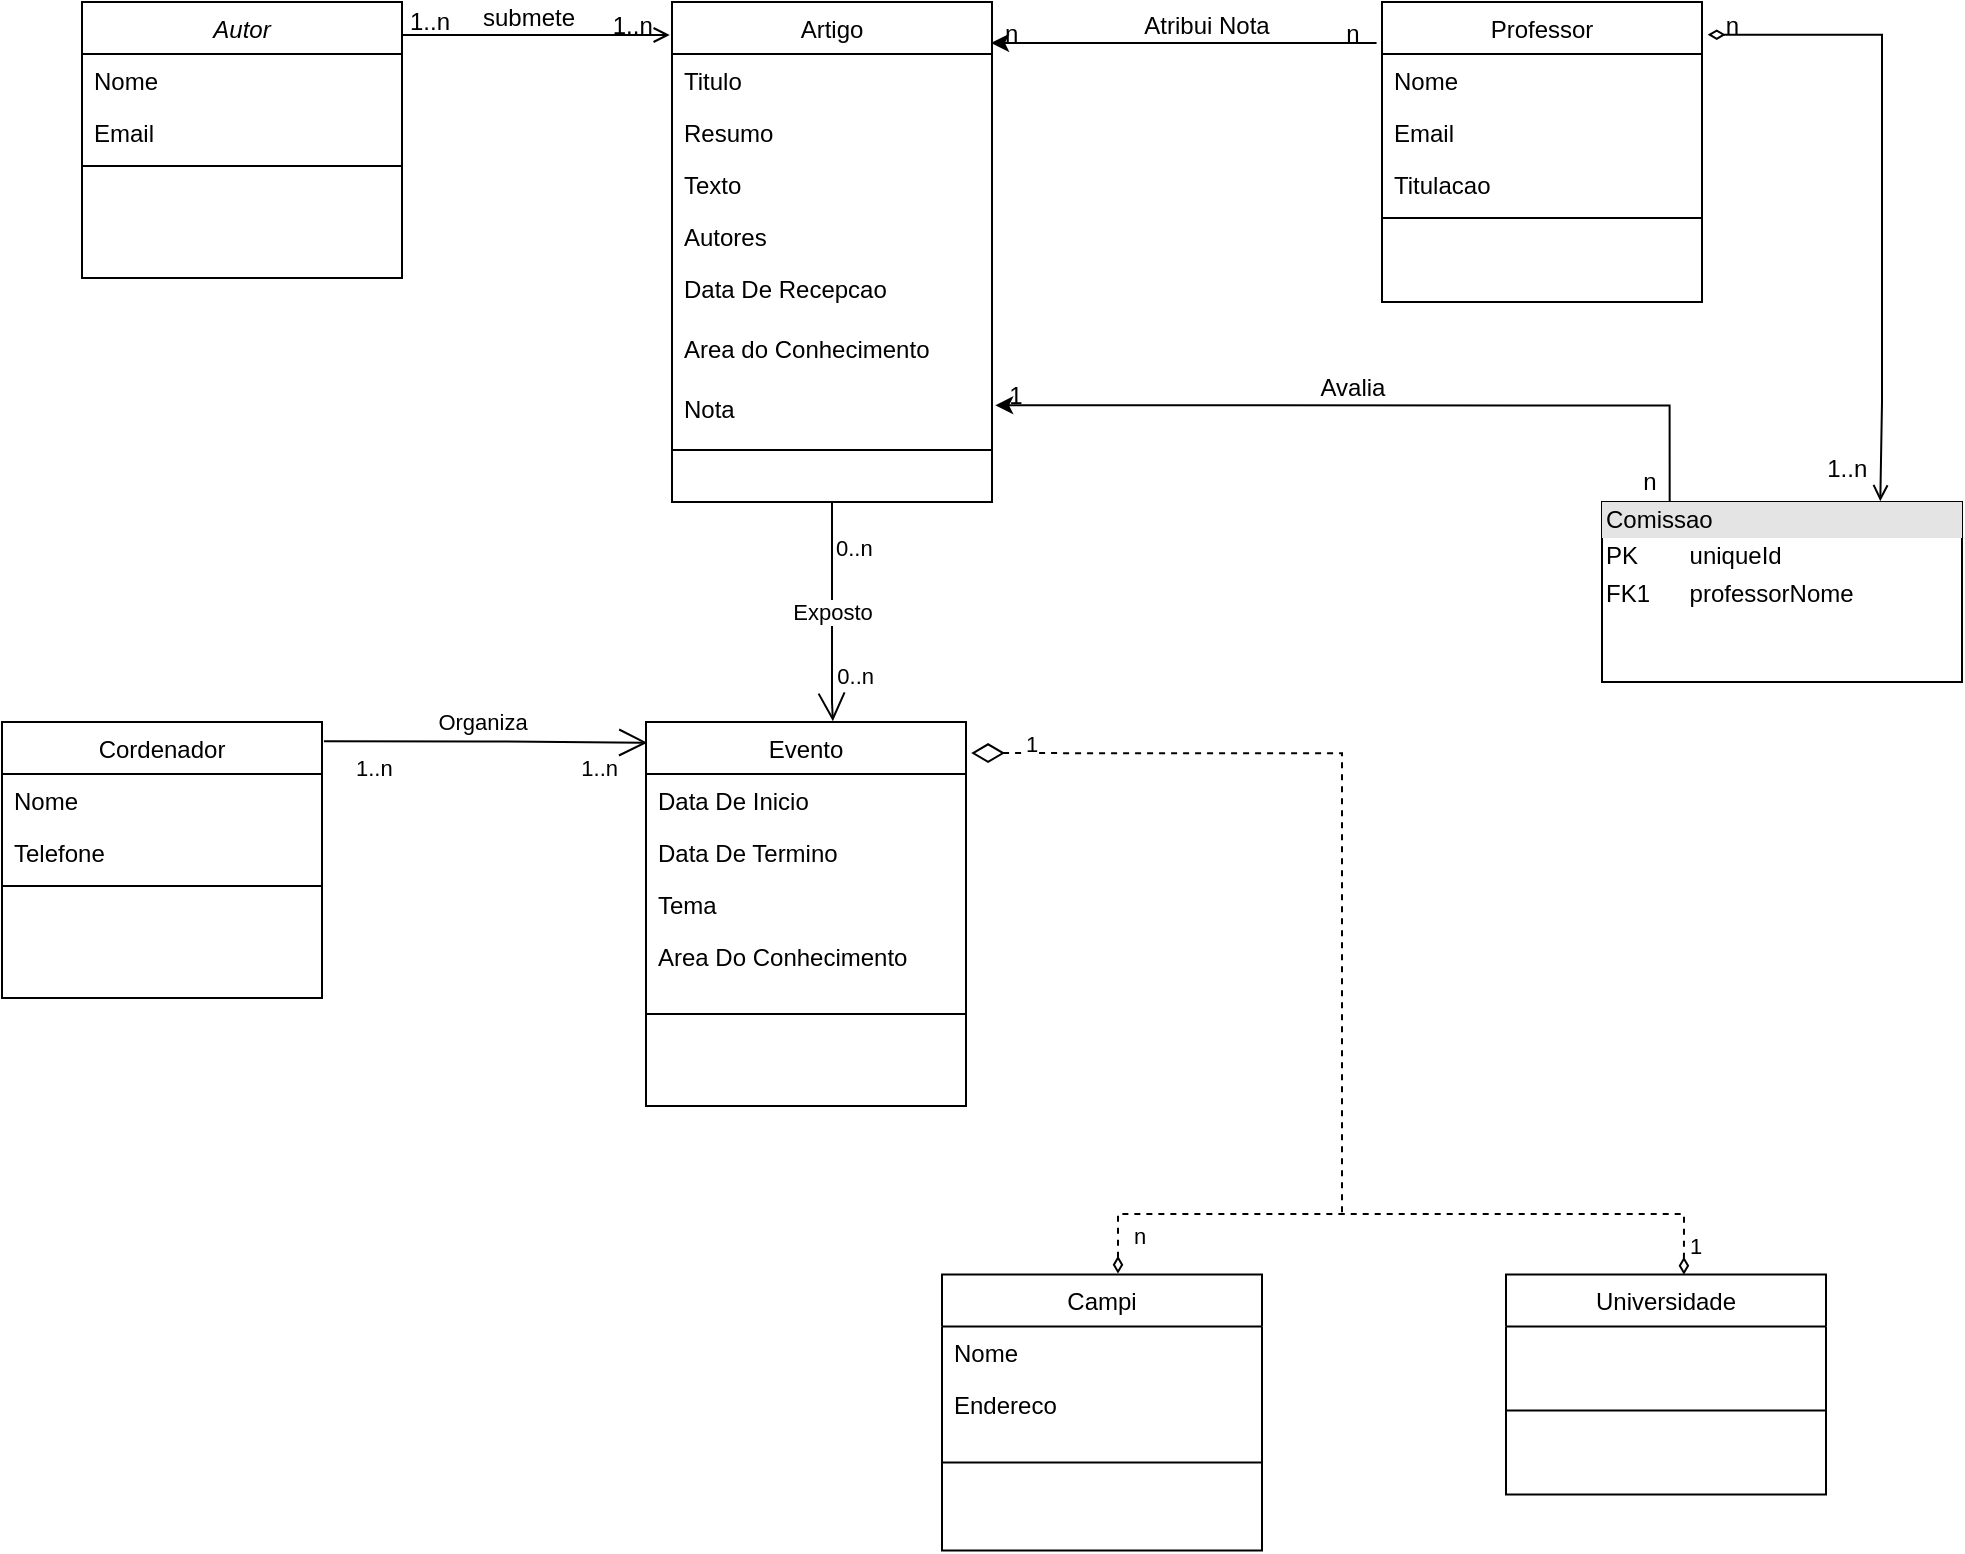 <mxfile version="23.1.2" type="github">
  <diagram id="C5RBs43oDa-KdzZeNtuy" name="Page-1">
    <mxGraphModel dx="1122" dy="680" grid="1" gridSize="10" guides="1" tooltips="1" connect="1" arrows="1" fold="1" page="1" pageScale="1" pageWidth="1169" pageHeight="827" math="0" shadow="0">
      <root>
        <mxCell id="WIyWlLk6GJQsqaUBKTNV-0" />
        <mxCell id="WIyWlLk6GJQsqaUBKTNV-1" parent="WIyWlLk6GJQsqaUBKTNV-0" />
        <mxCell id="zkfFHV4jXpPFQw0GAbJ--0" value="Autor" style="swimlane;fontStyle=2;align=center;verticalAlign=top;childLayout=stackLayout;horizontal=1;startSize=26;horizontalStack=0;resizeParent=1;resizeLast=0;collapsible=1;marginBottom=0;rounded=0;shadow=0;strokeWidth=1;" parent="WIyWlLk6GJQsqaUBKTNV-1" vertex="1">
          <mxGeometry x="210" y="10" width="160" height="138" as="geometry">
            <mxRectangle x="230" y="140" width="160" height="26" as="alternateBounds" />
          </mxGeometry>
        </mxCell>
        <mxCell id="zkfFHV4jXpPFQw0GAbJ--1" value="Nome " style="text;align=left;verticalAlign=top;spacingLeft=4;spacingRight=4;overflow=hidden;rotatable=0;points=[[0,0.5],[1,0.5]];portConstraint=eastwest;" parent="zkfFHV4jXpPFQw0GAbJ--0" vertex="1">
          <mxGeometry y="26" width="160" height="26" as="geometry" />
        </mxCell>
        <mxCell id="zkfFHV4jXpPFQw0GAbJ--2" value="Email" style="text;align=left;verticalAlign=top;spacingLeft=4;spacingRight=4;overflow=hidden;rotatable=0;points=[[0,0.5],[1,0.5]];portConstraint=eastwest;rounded=0;shadow=0;html=0;" parent="zkfFHV4jXpPFQw0GAbJ--0" vertex="1">
          <mxGeometry y="52" width="160" height="26" as="geometry" />
        </mxCell>
        <mxCell id="zkfFHV4jXpPFQw0GAbJ--4" value="" style="line;html=1;strokeWidth=1;align=left;verticalAlign=middle;spacingTop=-1;spacingLeft=3;spacingRight=3;rotatable=0;labelPosition=right;points=[];portConstraint=eastwest;" parent="zkfFHV4jXpPFQw0GAbJ--0" vertex="1">
          <mxGeometry y="78" width="160" height="8" as="geometry" />
        </mxCell>
        <mxCell id="zkfFHV4jXpPFQw0GAbJ--6" value="Cordenador" style="swimlane;fontStyle=0;align=center;verticalAlign=top;childLayout=stackLayout;horizontal=1;startSize=26;horizontalStack=0;resizeParent=1;resizeLast=0;collapsible=1;marginBottom=0;rounded=0;shadow=0;strokeWidth=1;" parent="WIyWlLk6GJQsqaUBKTNV-1" vertex="1">
          <mxGeometry x="170" y="370" width="160" height="138" as="geometry">
            <mxRectangle x="130" y="380" width="160" height="26" as="alternateBounds" />
          </mxGeometry>
        </mxCell>
        <mxCell id="zkfFHV4jXpPFQw0GAbJ--7" value="Nome" style="text;align=left;verticalAlign=top;spacingLeft=4;spacingRight=4;overflow=hidden;rotatable=0;points=[[0,0.5],[1,0.5]];portConstraint=eastwest;" parent="zkfFHV4jXpPFQw0GAbJ--6" vertex="1">
          <mxGeometry y="26" width="160" height="26" as="geometry" />
        </mxCell>
        <mxCell id="zkfFHV4jXpPFQw0GAbJ--8" value="Telefone" style="text;align=left;verticalAlign=top;spacingLeft=4;spacingRight=4;overflow=hidden;rotatable=0;points=[[0,0.5],[1,0.5]];portConstraint=eastwest;rounded=0;shadow=0;html=0;" parent="zkfFHV4jXpPFQw0GAbJ--6" vertex="1">
          <mxGeometry y="52" width="160" height="26" as="geometry" />
        </mxCell>
        <mxCell id="zkfFHV4jXpPFQw0GAbJ--9" value="" style="line;html=1;strokeWidth=1;align=left;verticalAlign=middle;spacingTop=-1;spacingLeft=3;spacingRight=3;rotatable=0;labelPosition=right;points=[];portConstraint=eastwest;" parent="zkfFHV4jXpPFQw0GAbJ--6" vertex="1">
          <mxGeometry y="78" width="160" height="8" as="geometry" />
        </mxCell>
        <mxCell id="zkfFHV4jXpPFQw0GAbJ--13" value="Evento" style="swimlane;fontStyle=0;align=center;verticalAlign=top;childLayout=stackLayout;horizontal=1;startSize=26;horizontalStack=0;resizeParent=1;resizeLast=0;collapsible=1;marginBottom=0;rounded=0;shadow=0;strokeWidth=1;" parent="WIyWlLk6GJQsqaUBKTNV-1" vertex="1">
          <mxGeometry x="492" y="370" width="160" height="192" as="geometry">
            <mxRectangle x="340" y="380" width="170" height="26" as="alternateBounds" />
          </mxGeometry>
        </mxCell>
        <mxCell id="zkfFHV4jXpPFQw0GAbJ--14" value="Data De Inicio" style="text;align=left;verticalAlign=top;spacingLeft=4;spacingRight=4;overflow=hidden;rotatable=0;points=[[0,0.5],[1,0.5]];portConstraint=eastwest;" parent="zkfFHV4jXpPFQw0GAbJ--13" vertex="1">
          <mxGeometry y="26" width="160" height="26" as="geometry" />
        </mxCell>
        <mxCell id="nHstZsmqk2tZnk4ZL1fs-62" value="Data De Termino" style="text;align=left;verticalAlign=top;spacingLeft=4;spacingRight=4;overflow=hidden;rotatable=0;points=[[0,0.5],[1,0.5]];portConstraint=eastwest;" vertex="1" parent="zkfFHV4jXpPFQw0GAbJ--13">
          <mxGeometry y="52" width="160" height="26" as="geometry" />
        </mxCell>
        <mxCell id="nHstZsmqk2tZnk4ZL1fs-63" value="Tema" style="text;align=left;verticalAlign=top;spacingLeft=4;spacingRight=4;overflow=hidden;rotatable=0;points=[[0,0.5],[1,0.5]];portConstraint=eastwest;" vertex="1" parent="zkfFHV4jXpPFQw0GAbJ--13">
          <mxGeometry y="78" width="160" height="26" as="geometry" />
        </mxCell>
        <mxCell id="nHstZsmqk2tZnk4ZL1fs-64" value="Area Do Conhecimento" style="text;align=left;verticalAlign=top;spacingLeft=4;spacingRight=4;overflow=hidden;rotatable=0;points=[[0,0.5],[1,0.5]];portConstraint=eastwest;" vertex="1" parent="zkfFHV4jXpPFQw0GAbJ--13">
          <mxGeometry y="104" width="160" height="26" as="geometry" />
        </mxCell>
        <mxCell id="zkfFHV4jXpPFQw0GAbJ--15" value="" style="line;html=1;strokeWidth=1;align=left;verticalAlign=middle;spacingTop=-1;spacingLeft=3;spacingRight=3;rotatable=0;labelPosition=right;points=[];portConstraint=eastwest;" parent="zkfFHV4jXpPFQw0GAbJ--13" vertex="1">
          <mxGeometry y="130" width="160" height="32" as="geometry" />
        </mxCell>
        <mxCell id="zkfFHV4jXpPFQw0GAbJ--17" value="Artigo" style="swimlane;fontStyle=0;align=center;verticalAlign=top;childLayout=stackLayout;horizontal=1;startSize=26;horizontalStack=0;resizeParent=1;resizeLast=0;collapsible=1;marginBottom=0;rounded=0;shadow=0;strokeWidth=1;" parent="WIyWlLk6GJQsqaUBKTNV-1" vertex="1">
          <mxGeometry x="505" y="10" width="160" height="250" as="geometry">
            <mxRectangle x="550" y="140" width="160" height="26" as="alternateBounds" />
          </mxGeometry>
        </mxCell>
        <mxCell id="zkfFHV4jXpPFQw0GAbJ--18" value="Titulo" style="text;align=left;verticalAlign=top;spacingLeft=4;spacingRight=4;overflow=hidden;rotatable=0;points=[[0,0.5],[1,0.5]];portConstraint=eastwest;" parent="zkfFHV4jXpPFQw0GAbJ--17" vertex="1">
          <mxGeometry y="26" width="160" height="26" as="geometry" />
        </mxCell>
        <mxCell id="zkfFHV4jXpPFQw0GAbJ--19" value="Resumo" style="text;align=left;verticalAlign=top;spacingLeft=4;spacingRight=4;overflow=hidden;rotatable=0;points=[[0,0.5],[1,0.5]];portConstraint=eastwest;rounded=0;shadow=0;html=0;" parent="zkfFHV4jXpPFQw0GAbJ--17" vertex="1">
          <mxGeometry y="52" width="160" height="26" as="geometry" />
        </mxCell>
        <mxCell id="zkfFHV4jXpPFQw0GAbJ--20" value="Texto" style="text;align=left;verticalAlign=top;spacingLeft=4;spacingRight=4;overflow=hidden;rotatable=0;points=[[0,0.5],[1,0.5]];portConstraint=eastwest;rounded=0;shadow=0;html=0;" parent="zkfFHV4jXpPFQw0GAbJ--17" vertex="1">
          <mxGeometry y="78" width="160" height="26" as="geometry" />
        </mxCell>
        <mxCell id="zkfFHV4jXpPFQw0GAbJ--21" value="Autores" style="text;align=left;verticalAlign=top;spacingLeft=4;spacingRight=4;overflow=hidden;rotatable=0;points=[[0,0.5],[1,0.5]];portConstraint=eastwest;rounded=0;shadow=0;html=0;" parent="zkfFHV4jXpPFQw0GAbJ--17" vertex="1">
          <mxGeometry y="104" width="160" height="26" as="geometry" />
        </mxCell>
        <mxCell id="zkfFHV4jXpPFQw0GAbJ--22" value="Data De Recepcao" style="text;align=left;verticalAlign=top;spacingLeft=4;spacingRight=4;overflow=hidden;rotatable=0;points=[[0,0.5],[1,0.5]];portConstraint=eastwest;rounded=0;shadow=0;html=0;" parent="zkfFHV4jXpPFQw0GAbJ--17" vertex="1">
          <mxGeometry y="130" width="160" height="30" as="geometry" />
        </mxCell>
        <mxCell id="nHstZsmqk2tZnk4ZL1fs-151" value="Area do Conhecimento" style="text;align=left;verticalAlign=top;spacingLeft=4;spacingRight=4;overflow=hidden;rotatable=0;points=[[0,0.5],[1,0.5]];portConstraint=eastwest;rounded=0;shadow=0;html=0;" vertex="1" parent="zkfFHV4jXpPFQw0GAbJ--17">
          <mxGeometry y="160" width="160" height="30" as="geometry" />
        </mxCell>
        <mxCell id="nHstZsmqk2tZnk4ZL1fs-10" value="Nota" style="text;align=left;verticalAlign=top;spacingLeft=4;spacingRight=4;overflow=hidden;rotatable=0;points=[[0,0.5],[1,0.5]];portConstraint=eastwest;rounded=0;shadow=0;html=0;" vertex="1" parent="zkfFHV4jXpPFQw0GAbJ--17">
          <mxGeometry y="190" width="160" height="30" as="geometry" />
        </mxCell>
        <mxCell id="zkfFHV4jXpPFQw0GAbJ--23" value="" style="line;html=1;strokeWidth=1;align=left;verticalAlign=middle;spacingTop=-1;spacingLeft=3;spacingRight=3;rotatable=0;labelPosition=right;points=[];portConstraint=eastwest;" parent="zkfFHV4jXpPFQw0GAbJ--17" vertex="1">
          <mxGeometry y="220" width="160" height="8" as="geometry" />
        </mxCell>
        <mxCell id="zkfFHV4jXpPFQw0GAbJ--26" value="" style="endArrow=open;shadow=0;strokeWidth=1;rounded=0;endFill=1;edgeStyle=elbowEdgeStyle;elbow=vertical;entryX=-0.007;entryY=0.065;entryDx=0;entryDy=0;entryPerimeter=0;" parent="WIyWlLk6GJQsqaUBKTNV-1" source="zkfFHV4jXpPFQw0GAbJ--0" target="zkfFHV4jXpPFQw0GAbJ--17" edge="1">
          <mxGeometry x="0.5" y="41" relative="1" as="geometry">
            <mxPoint x="371" y="30" as="sourcePoint" />
            <mxPoint x="530" y="92" as="targetPoint" />
            <mxPoint x="-40" y="32" as="offset" />
          </mxGeometry>
        </mxCell>
        <mxCell id="zkfFHV4jXpPFQw0GAbJ--27" value="1..n" style="resizable=0;align=left;verticalAlign=bottom;labelBackgroundColor=none;fontSize=12;" parent="zkfFHV4jXpPFQw0GAbJ--26" connectable="0" vertex="1">
          <mxGeometry x="-1" relative="1" as="geometry">
            <mxPoint x="2" y="2" as="offset" />
          </mxGeometry>
        </mxCell>
        <mxCell id="zkfFHV4jXpPFQw0GAbJ--28" value="1..n" style="resizable=0;align=right;verticalAlign=bottom;labelBackgroundColor=none;fontSize=12;" parent="zkfFHV4jXpPFQw0GAbJ--26" connectable="0" vertex="1">
          <mxGeometry x="1" relative="1" as="geometry">
            <mxPoint x="-7" y="4" as="offset" />
          </mxGeometry>
        </mxCell>
        <mxCell id="zkfFHV4jXpPFQw0GAbJ--29" value="submete" style="text;html=1;resizable=0;points=[];;align=center;verticalAlign=middle;labelBackgroundColor=none;rounded=0;shadow=0;strokeWidth=1;fontSize=12;" parent="zkfFHV4jXpPFQw0GAbJ--26" vertex="1" connectable="0">
          <mxGeometry x="0.5" y="49" relative="1" as="geometry">
            <mxPoint x="-38" y="40" as="offset" />
          </mxGeometry>
        </mxCell>
        <mxCell id="nHstZsmqk2tZnk4ZL1fs-0" value="Professor" style="swimlane;fontStyle=0;align=center;verticalAlign=top;childLayout=stackLayout;horizontal=1;startSize=26;horizontalStack=0;resizeParent=1;resizeLast=0;collapsible=1;marginBottom=0;rounded=0;shadow=0;strokeWidth=1;" vertex="1" parent="WIyWlLk6GJQsqaUBKTNV-1">
          <mxGeometry x="860" y="10" width="160" height="150" as="geometry">
            <mxRectangle x="550" y="140" width="160" height="26" as="alternateBounds" />
          </mxGeometry>
        </mxCell>
        <mxCell id="nHstZsmqk2tZnk4ZL1fs-1" value="Nome" style="text;align=left;verticalAlign=top;spacingLeft=4;spacingRight=4;overflow=hidden;rotatable=0;points=[[0,0.5],[1,0.5]];portConstraint=eastwest;" vertex="1" parent="nHstZsmqk2tZnk4ZL1fs-0">
          <mxGeometry y="26" width="160" height="26" as="geometry" />
        </mxCell>
        <mxCell id="nHstZsmqk2tZnk4ZL1fs-2" value="Email" style="text;align=left;verticalAlign=top;spacingLeft=4;spacingRight=4;overflow=hidden;rotatable=0;points=[[0,0.5],[1,0.5]];portConstraint=eastwest;rounded=0;shadow=0;html=0;" vertex="1" parent="nHstZsmqk2tZnk4ZL1fs-0">
          <mxGeometry y="52" width="160" height="26" as="geometry" />
        </mxCell>
        <mxCell id="nHstZsmqk2tZnk4ZL1fs-3" value="Titulacao" style="text;align=left;verticalAlign=top;spacingLeft=4;spacingRight=4;overflow=hidden;rotatable=0;points=[[0,0.5],[1,0.5]];portConstraint=eastwest;rounded=0;shadow=0;html=0;" vertex="1" parent="nHstZsmqk2tZnk4ZL1fs-0">
          <mxGeometry y="78" width="160" height="26" as="geometry" />
        </mxCell>
        <mxCell id="nHstZsmqk2tZnk4ZL1fs-6" value="" style="line;html=1;strokeWidth=1;align=left;verticalAlign=middle;spacingTop=-1;spacingLeft=3;spacingRight=3;rotatable=0;labelPosition=right;points=[];portConstraint=eastwest;" vertex="1" parent="nHstZsmqk2tZnk4ZL1fs-0">
          <mxGeometry y="104" width="160" height="8" as="geometry" />
        </mxCell>
        <mxCell id="nHstZsmqk2tZnk4ZL1fs-55" value="&lt;div style=&quot;box-sizing:border-box;width:100%;background:#e4e4e4;padding:2px;&quot;&gt;Comissao&lt;/div&gt;&lt;table style=&quot;width:100%;font-size:1em;&quot; cellpadding=&quot;2&quot; cellspacing=&quot;0&quot;&gt;&lt;tbody&gt;&lt;tr&gt;&lt;td&gt;PK&lt;/td&gt;&lt;td&gt;uniqueId&lt;/td&gt;&lt;/tr&gt;&lt;tr&gt;&lt;td&gt;FK1&lt;/td&gt;&lt;td&gt;professorNome&lt;/td&gt;&lt;/tr&gt;&lt;tr&gt;&lt;td&gt;&lt;/td&gt;&lt;td&gt;&lt;br&gt;&lt;/td&gt;&lt;/tr&gt;&lt;/tbody&gt;&lt;/table&gt;" style="verticalAlign=top;align=left;overflow=fill;html=1;whiteSpace=wrap;" vertex="1" parent="WIyWlLk6GJQsqaUBKTNV-1">
          <mxGeometry x="970" y="260" width="180" height="90" as="geometry" />
        </mxCell>
        <mxCell id="nHstZsmqk2tZnk4ZL1fs-65" value="Campi" style="swimlane;fontStyle=0;align=center;verticalAlign=top;childLayout=stackLayout;horizontal=1;startSize=26;horizontalStack=0;resizeParent=1;resizeLast=0;collapsible=1;marginBottom=0;rounded=0;shadow=0;strokeWidth=1;" vertex="1" parent="WIyWlLk6GJQsqaUBKTNV-1">
          <mxGeometry x="640" y="646.22" width="160" height="138" as="geometry">
            <mxRectangle x="340" y="380" width="170" height="26" as="alternateBounds" />
          </mxGeometry>
        </mxCell>
        <mxCell id="nHstZsmqk2tZnk4ZL1fs-66" value="Nome" style="text;align=left;verticalAlign=top;spacingLeft=4;spacingRight=4;overflow=hidden;rotatable=0;points=[[0,0.5],[1,0.5]];portConstraint=eastwest;" vertex="1" parent="nHstZsmqk2tZnk4ZL1fs-65">
          <mxGeometry y="26" width="160" height="26" as="geometry" />
        </mxCell>
        <mxCell id="nHstZsmqk2tZnk4ZL1fs-67" value="Endereco" style="text;align=left;verticalAlign=top;spacingLeft=4;spacingRight=4;overflow=hidden;rotatable=0;points=[[0,0.5],[1,0.5]];portConstraint=eastwest;" vertex="1" parent="nHstZsmqk2tZnk4ZL1fs-65">
          <mxGeometry y="52" width="160" height="26" as="geometry" />
        </mxCell>
        <mxCell id="nHstZsmqk2tZnk4ZL1fs-70" value="" style="line;html=1;strokeWidth=1;align=left;verticalAlign=middle;spacingTop=-1;spacingLeft=3;spacingRight=3;rotatable=0;labelPosition=right;points=[];portConstraint=eastwest;" vertex="1" parent="nHstZsmqk2tZnk4ZL1fs-65">
          <mxGeometry y="78" width="160" height="32" as="geometry" />
        </mxCell>
        <mxCell id="nHstZsmqk2tZnk4ZL1fs-73" value="Universidade" style="swimlane;fontStyle=0;align=center;verticalAlign=top;childLayout=stackLayout;horizontal=1;startSize=26;horizontalStack=0;resizeParent=1;resizeLast=0;collapsible=1;marginBottom=0;rounded=0;shadow=0;strokeWidth=1;" vertex="1" parent="WIyWlLk6GJQsqaUBKTNV-1">
          <mxGeometry x="922" y="646.22" width="160" height="110" as="geometry">
            <mxRectangle x="340" y="380" width="170" height="26" as="alternateBounds" />
          </mxGeometry>
        </mxCell>
        <mxCell id="nHstZsmqk2tZnk4ZL1fs-78" value="" style="line;html=1;strokeWidth=1;align=left;verticalAlign=middle;spacingTop=-1;spacingLeft=3;spacingRight=3;rotatable=0;labelPosition=right;points=[];portConstraint=eastwest;" vertex="1" parent="nHstZsmqk2tZnk4ZL1fs-73">
          <mxGeometry y="26" width="160" height="84" as="geometry" />
        </mxCell>
        <mxCell id="nHstZsmqk2tZnk4ZL1fs-103" value="" style="endArrow=none;shadow=0;strokeWidth=1;rounded=0;endFill=0;edgeStyle=elbowEdgeStyle;elbow=vertical;entryX=-0.017;entryY=0.134;entryDx=0;entryDy=0;entryPerimeter=0;exitX=0.997;exitY=0.082;exitDx=0;exitDy=0;exitPerimeter=0;startArrow=classic;startFill=1;" edge="1" parent="WIyWlLk6GJQsqaUBKTNV-1" source="zkfFHV4jXpPFQw0GAbJ--17" target="nHstZsmqk2tZnk4ZL1fs-0">
          <mxGeometry x="0.5" y="41" relative="1" as="geometry">
            <mxPoint x="690" y="31" as="sourcePoint" />
            <mxPoint x="824" y="30" as="targetPoint" />
            <mxPoint x="-40" y="32" as="offset" />
          </mxGeometry>
        </mxCell>
        <mxCell id="nHstZsmqk2tZnk4ZL1fs-104" value="n" style="resizable=0;align=left;verticalAlign=bottom;labelBackgroundColor=none;fontSize=12;" connectable="0" vertex="1" parent="nHstZsmqk2tZnk4ZL1fs-103">
          <mxGeometry x="-1" relative="1" as="geometry">
            <mxPoint x="5" y="4" as="offset" />
          </mxGeometry>
        </mxCell>
        <mxCell id="nHstZsmqk2tZnk4ZL1fs-105" value="n" style="resizable=0;align=right;verticalAlign=bottom;labelBackgroundColor=none;fontSize=12;" connectable="0" vertex="1" parent="nHstZsmqk2tZnk4ZL1fs-103">
          <mxGeometry x="1" relative="1" as="geometry">
            <mxPoint x="-7" y="4" as="offset" />
          </mxGeometry>
        </mxCell>
        <mxCell id="nHstZsmqk2tZnk4ZL1fs-106" value="Atribui Nota" style="text;html=1;resizable=0;points=[];;align=center;verticalAlign=middle;labelBackgroundColor=none;rounded=0;shadow=0;strokeWidth=1;fontSize=12;" vertex="1" connectable="0" parent="nHstZsmqk2tZnk4ZL1fs-103">
          <mxGeometry x="0.5" y="49" relative="1" as="geometry">
            <mxPoint x="-38" y="40" as="offset" />
          </mxGeometry>
        </mxCell>
        <mxCell id="nHstZsmqk2tZnk4ZL1fs-111" value="" style="endArrow=open;shadow=0;strokeWidth=1;rounded=0;endFill=1;exitX=1.018;exitY=0.109;exitDx=0;exitDy=0;exitPerimeter=0;elbow=vertical;startArrow=diamondThin;startFill=0;entryX=0.773;entryY=-0.004;entryDx=0;entryDy=0;entryPerimeter=0;edgeStyle=orthogonalEdgeStyle;" edge="1" parent="WIyWlLk6GJQsqaUBKTNV-1" source="nHstZsmqk2tZnk4ZL1fs-0" target="nHstZsmqk2tZnk4ZL1fs-55">
          <mxGeometry x="0.5" y="41" relative="1" as="geometry">
            <mxPoint x="949.71" y="160" as="sourcePoint" />
            <mxPoint x="1110" y="270" as="targetPoint" />
            <mxPoint x="-40" y="32" as="offset" />
            <Array as="points">
              <mxPoint x="1110" y="26" />
              <mxPoint x="1110" y="210" />
              <mxPoint x="1109" y="210" />
            </Array>
          </mxGeometry>
        </mxCell>
        <mxCell id="nHstZsmqk2tZnk4ZL1fs-112" value="n" style="resizable=0;align=left;verticalAlign=bottom;labelBackgroundColor=none;fontSize=12;" connectable="0" vertex="1" parent="nHstZsmqk2tZnk4ZL1fs-111">
          <mxGeometry x="-1" relative="1" as="geometry">
            <mxPoint x="7" y="4" as="offset" />
          </mxGeometry>
        </mxCell>
        <mxCell id="nHstZsmqk2tZnk4ZL1fs-113" value="1..n" style="resizable=0;align=right;verticalAlign=bottom;labelBackgroundColor=none;fontSize=12;" connectable="0" vertex="1" parent="nHstZsmqk2tZnk4ZL1fs-111">
          <mxGeometry x="1" relative="1" as="geometry">
            <mxPoint x="-5" y="-8" as="offset" />
          </mxGeometry>
        </mxCell>
        <mxCell id="nHstZsmqk2tZnk4ZL1fs-120" value="" style="endArrow=none;shadow=0;strokeWidth=1;rounded=0;endFill=0;entryX=0.188;entryY=-0.003;entryDx=0;entryDy=0;entryPerimeter=0;exitX=1.01;exitY=0.389;exitDx=0;exitDy=0;exitPerimeter=0;startArrow=classic;startFill=1;edgeStyle=orthogonalEdgeStyle;" edge="1" parent="WIyWlLk6GJQsqaUBKTNV-1" source="nHstZsmqk2tZnk4ZL1fs-10" target="nHstZsmqk2tZnk4ZL1fs-55">
          <mxGeometry x="0.5" y="41" relative="1" as="geometry">
            <mxPoint x="665" y="191" as="sourcePoint" />
            <mxPoint x="857" y="190" as="targetPoint" />
            <mxPoint x="-40" y="32" as="offset" />
          </mxGeometry>
        </mxCell>
        <mxCell id="nHstZsmqk2tZnk4ZL1fs-121" value="1" style="resizable=0;align=left;verticalAlign=bottom;labelBackgroundColor=none;fontSize=12;" connectable="0" vertex="1" parent="nHstZsmqk2tZnk4ZL1fs-120">
          <mxGeometry x="-1" relative="1" as="geometry">
            <mxPoint x="5" y="4" as="offset" />
          </mxGeometry>
        </mxCell>
        <mxCell id="nHstZsmqk2tZnk4ZL1fs-122" value="n" style="resizable=0;align=right;verticalAlign=bottom;labelBackgroundColor=none;fontSize=12;" connectable="0" vertex="1" parent="nHstZsmqk2tZnk4ZL1fs-120">
          <mxGeometry x="1" relative="1" as="geometry">
            <mxPoint x="-5" y="-1" as="offset" />
          </mxGeometry>
        </mxCell>
        <mxCell id="nHstZsmqk2tZnk4ZL1fs-123" value="Avalia" style="text;html=1;resizable=0;points=[];;align=center;verticalAlign=middle;labelBackgroundColor=none;rounded=0;shadow=0;strokeWidth=1;fontSize=12;" vertex="1" connectable="0" parent="nHstZsmqk2tZnk4ZL1fs-120">
          <mxGeometry x="0.5" y="49" relative="1" as="geometry">
            <mxPoint x="-111" y="40" as="offset" />
          </mxGeometry>
        </mxCell>
        <mxCell id="nHstZsmqk2tZnk4ZL1fs-132" value="Exposto" style="endArrow=open;html=1;endSize=12;startArrow=none;startSize=14;startFill=0;edgeStyle=orthogonalEdgeStyle;rounded=0;entryX=0.584;entryY=-0.002;entryDx=0;entryDy=0;entryPerimeter=0;exitX=0.5;exitY=1;exitDx=0;exitDy=0;" edge="1" parent="WIyWlLk6GJQsqaUBKTNV-1" source="zkfFHV4jXpPFQw0GAbJ--17" target="zkfFHV4jXpPFQw0GAbJ--13">
          <mxGeometry relative="1" as="geometry">
            <mxPoint x="585" y="260" as="sourcePoint" />
            <mxPoint x="571.77" y="366.996" as="targetPoint" />
            <Array as="points">
              <mxPoint x="585" y="360" />
            </Array>
          </mxGeometry>
        </mxCell>
        <mxCell id="nHstZsmqk2tZnk4ZL1fs-133" value="0..n" style="edgeLabel;resizable=0;html=1;align=left;verticalAlign=top;" connectable="0" vertex="1" parent="nHstZsmqk2tZnk4ZL1fs-132">
          <mxGeometry x="-1" relative="1" as="geometry">
            <mxPoint y="10" as="offset" />
          </mxGeometry>
        </mxCell>
        <mxCell id="nHstZsmqk2tZnk4ZL1fs-134" value="0..n" style="edgeLabel;resizable=0;html=1;align=right;verticalAlign=top;" connectable="0" vertex="1" parent="nHstZsmqk2tZnk4ZL1fs-132">
          <mxGeometry x="1" relative="1" as="geometry">
            <mxPoint x="21" y="-35" as="offset" />
          </mxGeometry>
        </mxCell>
        <mxCell id="nHstZsmqk2tZnk4ZL1fs-142" value="Organiza" style="endArrow=open;html=1;endSize=12;startArrow=none;startSize=14;startFill=0;edgeStyle=orthogonalEdgeStyle;rounded=0;exitX=1.006;exitY=0.07;exitDx=0;exitDy=0;exitPerimeter=0;entryX=0.004;entryY=0.054;entryDx=0;entryDy=0;entryPerimeter=0;" edge="1" parent="WIyWlLk6GJQsqaUBKTNV-1" source="zkfFHV4jXpPFQw0GAbJ--6" target="zkfFHV4jXpPFQw0GAbJ--13">
          <mxGeometry x="-0.027" y="10" relative="1" as="geometry">
            <mxPoint x="330" y="380" as="sourcePoint" />
            <mxPoint x="490" y="380" as="targetPoint" />
            <mxPoint as="offset" />
          </mxGeometry>
        </mxCell>
        <mxCell id="nHstZsmqk2tZnk4ZL1fs-143" value="1..n" style="edgeLabel;resizable=0;html=1;align=left;verticalAlign=top;" connectable="0" vertex="1" parent="nHstZsmqk2tZnk4ZL1fs-142">
          <mxGeometry x="-1" relative="1" as="geometry">
            <mxPoint x="14" as="offset" />
          </mxGeometry>
        </mxCell>
        <mxCell id="nHstZsmqk2tZnk4ZL1fs-144" value="1..n" style="edgeLabel;resizable=0;html=1;align=right;verticalAlign=top;" connectable="0" vertex="1" parent="nHstZsmqk2tZnk4ZL1fs-142">
          <mxGeometry x="1" relative="1" as="geometry">
            <mxPoint x="-14" as="offset" />
          </mxGeometry>
        </mxCell>
        <mxCell id="nHstZsmqk2tZnk4ZL1fs-145" value="" style="group" vertex="1" connectable="0" parent="WIyWlLk6GJQsqaUBKTNV-1">
          <mxGeometry x="720" y="387" width="290.88" height="229" as="geometry" />
        </mxCell>
        <mxCell id="nHstZsmqk2tZnk4ZL1fs-86" value="" style="endArrow=none;endFill=0;html=1;edgeStyle=orthogonalEdgeStyle;align=left;verticalAlign=top;rounded=0;dashed=1;startArrow=diamondThin;startFill=0;exitX=0.556;exitY=0.001;exitDx=0;exitDy=0;exitPerimeter=0;" edge="1" parent="nHstZsmqk2tZnk4ZL1fs-145" source="nHstZsmqk2tZnk4ZL1fs-73">
          <mxGeometry x="-1" relative="1" as="geometry">
            <mxPoint x="291.0" y="285.22" as="sourcePoint" />
            <mxPoint x="121" y="229" as="targetPoint" />
            <Array as="points">
              <mxPoint x="291" y="229" />
              <mxPoint x="131" y="229" />
            </Array>
          </mxGeometry>
        </mxCell>
        <mxCell id="nHstZsmqk2tZnk4ZL1fs-87" value="1" style="edgeLabel;resizable=0;html=1;align=left;verticalAlign=bottom;" connectable="0" vertex="1" parent="nHstZsmqk2tZnk4ZL1fs-86">
          <mxGeometry x="-1" relative="1" as="geometry">
            <mxPoint x="1" y="-6" as="offset" />
          </mxGeometry>
        </mxCell>
        <mxCell id="nHstZsmqk2tZnk4ZL1fs-94" value="1" style="endArrow=none;html=1;endSize=12;startArrow=diamondThin;startSize=14;startFill=0;align=left;verticalAlign=bottom;rounded=0;endFill=0;dashed=1;edgeStyle=orthogonalEdgeStyle;exitX=1.016;exitY=0.081;exitDx=0;exitDy=0;exitPerimeter=0;" edge="1" parent="nHstZsmqk2tZnk4ZL1fs-145" source="zkfFHV4jXpPFQw0GAbJ--13">
          <mxGeometry x="-0.878" y="-4" relative="1" as="geometry">
            <mxPoint x="-73.08" y="0.312" as="sourcePoint" />
            <mxPoint x="120" y="229" as="targetPoint" />
            <Array as="points">
              <mxPoint x="120" y="-1" />
            </Array>
            <mxPoint as="offset" />
          </mxGeometry>
        </mxCell>
        <mxCell id="nHstZsmqk2tZnk4ZL1fs-96" value="" style="endArrow=none;endFill=0;html=1;align=left;verticalAlign=top;rounded=0;dashed=1;startArrow=diamondThin;startFill=0;exitX=0.55;exitY=-0.003;exitDx=0;exitDy=0;exitPerimeter=0;elbow=vertical;edgeStyle=orthogonalEdgeStyle;" edge="1" parent="nHstZsmqk2tZnk4ZL1fs-145" source="nHstZsmqk2tZnk4ZL1fs-65">
          <mxGeometry x="-1" relative="1" as="geometry">
            <mxPoint x="-0.08" y="289.15" as="sourcePoint" />
            <mxPoint x="122" y="229" as="targetPoint" />
            <Array as="points">
              <mxPoint x="8" y="229" />
            </Array>
          </mxGeometry>
        </mxCell>
        <mxCell id="nHstZsmqk2tZnk4ZL1fs-97" value="n" style="edgeLabel;resizable=0;html=1;align=left;verticalAlign=bottom;" connectable="0" vertex="1" parent="nHstZsmqk2tZnk4ZL1fs-96">
          <mxGeometry x="-1" relative="1" as="geometry">
            <mxPoint x="6" y="-10" as="offset" />
          </mxGeometry>
        </mxCell>
      </root>
    </mxGraphModel>
  </diagram>
</mxfile>
